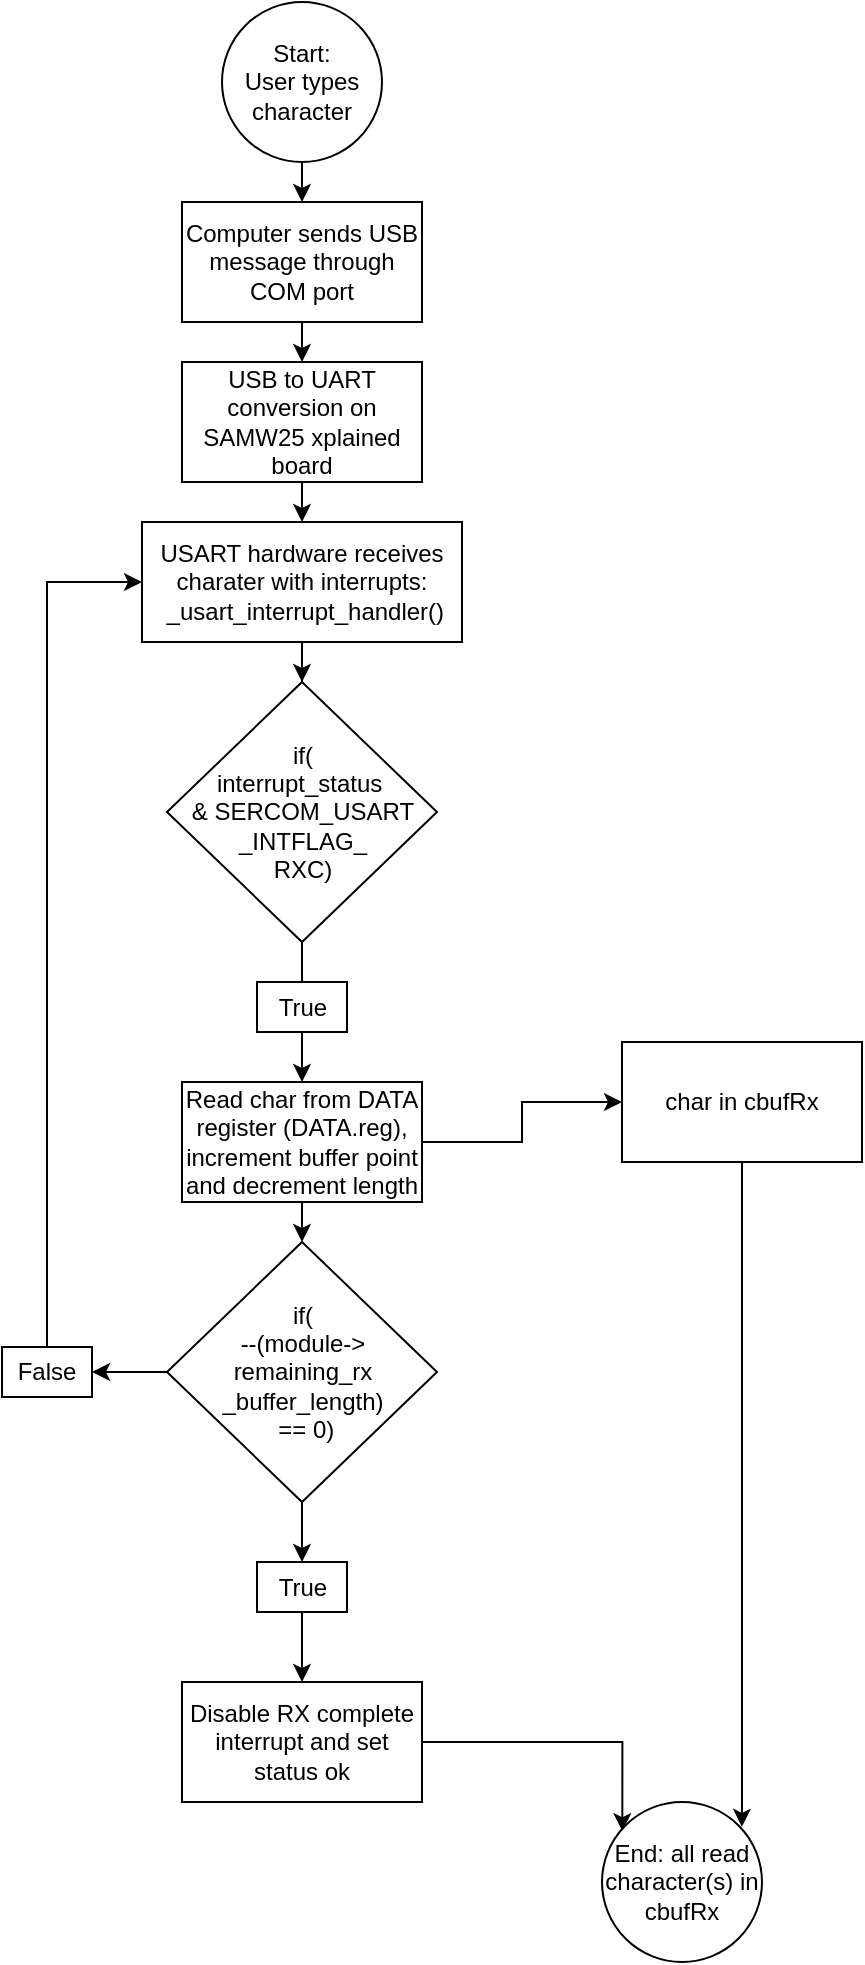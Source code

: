 <mxfile version="26.1.1" pages="2">
  <diagram name="q7" id="eg5gaslN9lL7q7ROdbx1">
    <mxGraphModel dx="1193" dy="765" grid="1" gridSize="10" guides="1" tooltips="1" connect="1" arrows="1" fold="1" page="1" pageScale="1" pageWidth="850" pageHeight="1100" math="0" shadow="0">
      <root>
        <mxCell id="0" />
        <mxCell id="1" parent="0" />
        <mxCell id="-8dmAbrjDuGhnUXd0PtP-9" style="edgeStyle=orthogonalEdgeStyle;rounded=0;orthogonalLoop=1;jettySize=auto;html=1;exitX=0.5;exitY=1;exitDx=0;exitDy=0;entryX=0.5;entryY=0;entryDx=0;entryDy=0;" edge="1" parent="1" source="aGqtukjn_gnAfFxh0ijq-12" target="nLC49wgBUl2hEHt7FJgS-4">
          <mxGeometry relative="1" as="geometry">
            <mxPoint x="300" y="140" as="sourcePoint" />
          </mxGeometry>
        </mxCell>
        <mxCell id="-8dmAbrjDuGhnUXd0PtP-10" style="edgeStyle=orthogonalEdgeStyle;rounded=0;orthogonalLoop=1;jettySize=auto;html=1;exitX=0.5;exitY=1;exitDx=0;exitDy=0;entryX=0.5;entryY=0;entryDx=0;entryDy=0;" edge="1" parent="1" source="nLC49wgBUl2hEHt7FJgS-4" target="-8dmAbrjDuGhnUXd0PtP-1">
          <mxGeometry relative="1" as="geometry" />
        </mxCell>
        <mxCell id="nLC49wgBUl2hEHt7FJgS-4" value="Computer sends USB message through COM port" style="rounded=0;whiteSpace=wrap;html=1;" vertex="1" parent="1">
          <mxGeometry x="240" y="160" width="120" height="60" as="geometry" />
        </mxCell>
        <mxCell id="aGqtukjn_gnAfFxh0ijq-15" style="edgeStyle=orthogonalEdgeStyle;rounded=0;orthogonalLoop=1;jettySize=auto;html=1;exitX=0.5;exitY=1;exitDx=0;exitDy=0;entryX=0.874;entryY=0.155;entryDx=0;entryDy=0;entryPerimeter=0;" edge="1" parent="1" target="aGqtukjn_gnAfFxh0ijq-13">
          <mxGeometry relative="1" as="geometry">
            <mxPoint x="520" y="628.28" as="sourcePoint" />
            <mxPoint x="540" y="960" as="targetPoint" />
            <Array as="points">
              <mxPoint x="520" y="960" />
            </Array>
          </mxGeometry>
        </mxCell>
        <mxCell id="nLC49wgBUl2hEHt7FJgS-5" value="char in cbufRx" style="rounded=0;whiteSpace=wrap;html=1;" vertex="1" parent="1">
          <mxGeometry x="460" y="580" width="120" height="60" as="geometry" />
        </mxCell>
        <mxCell id="-8dmAbrjDuGhnUXd0PtP-11" style="edgeStyle=orthogonalEdgeStyle;rounded=0;orthogonalLoop=1;jettySize=auto;html=1;exitX=0.5;exitY=1;exitDx=0;exitDy=0;entryX=0.5;entryY=0;entryDx=0;entryDy=0;" edge="1" parent="1" source="-8dmAbrjDuGhnUXd0PtP-1" target="-8dmAbrjDuGhnUXd0PtP-3">
          <mxGeometry relative="1" as="geometry" />
        </mxCell>
        <mxCell id="-8dmAbrjDuGhnUXd0PtP-1" value="USB to UART conversion on SAMW25 xplained board" style="rounded=0;whiteSpace=wrap;html=1;" vertex="1" parent="1">
          <mxGeometry x="240" y="240" width="120" height="60" as="geometry" />
        </mxCell>
        <mxCell id="l1ItgO9_gBFaCCd49erD-1" value="" style="edgeStyle=orthogonalEdgeStyle;rounded=0;orthogonalLoop=1;jettySize=auto;html=1;entryX=0.5;entryY=0;entryDx=0;entryDy=0;" edge="1" parent="1" source="-8dmAbrjDuGhnUXd0PtP-3" target="yw05eQ6JJowAHqy6eG_X-1">
          <mxGeometry relative="1" as="geometry">
            <mxPoint x="300.032" y="400" as="targetPoint" />
          </mxGeometry>
        </mxCell>
        <mxCell id="-8dmAbrjDuGhnUXd0PtP-3" value="USART hardware receives charater with interrupts:&lt;div&gt;&lt;font style=&quot;color: light-dark(rgb(0, 0, 0), rgb(255, 255, 255));&quot;&gt;&amp;nbsp;&lt;font style=&quot;&quot;&gt;&lt;span&gt;_usart_interrupt_handler()&lt;/span&gt;&lt;/font&gt;&lt;/font&gt;&lt;/div&gt;" style="rounded=0;whiteSpace=wrap;html=1;" vertex="1" parent="1">
          <mxGeometry x="220" y="320" width="160" height="60" as="geometry" />
        </mxCell>
        <mxCell id="HS72GDFDSicFMrEdzHlI-2" style="edgeStyle=orthogonalEdgeStyle;rounded=0;orthogonalLoop=1;jettySize=auto;html=1;exitX=0.5;exitY=1;exitDx=0;exitDy=0;entryX=0.5;entryY=0;entryDx=0;entryDy=0;endArrow=none;startFill=0;" edge="1" parent="1" source="yw05eQ6JJowAHqy6eG_X-1" target="HS72GDFDSicFMrEdzHlI-1">
          <mxGeometry relative="1" as="geometry" />
        </mxCell>
        <mxCell id="yw05eQ6JJowAHqy6eG_X-1" value="if(&lt;div&gt;interrupt_status&amp;nbsp;&lt;/div&gt;&lt;div&gt;&amp;amp; SERCOM_&lt;span style=&quot;background-color: transparent; color: light-dark(rgb(0, 0, 0), rgb(255, 255, 255));&quot;&gt;USART&lt;/span&gt;&lt;/div&gt;&lt;div&gt;&lt;span style=&quot;background-color: transparent; color: light-dark(rgb(0, 0, 0), rgb(255, 255, 255));&quot;&gt;_INTFLAG_&lt;/span&gt;&lt;/div&gt;&lt;div&gt;&lt;span style=&quot;background-color: transparent; color: light-dark(rgb(0, 0, 0), rgb(255, 255, 255));&quot;&gt;RXC)&lt;/span&gt;&lt;/div&gt;" style="rhombus;whiteSpace=wrap;html=1;" vertex="1" parent="1">
          <mxGeometry x="232.5" y="400" width="135" height="130" as="geometry" />
        </mxCell>
        <mxCell id="HS72GDFDSicFMrEdzHlI-5" style="edgeStyle=orthogonalEdgeStyle;rounded=0;orthogonalLoop=1;jettySize=auto;html=1;exitX=0.5;exitY=1;exitDx=0;exitDy=0;entryX=0.5;entryY=0;entryDx=0;entryDy=0;" edge="1" parent="1" source="HS72GDFDSicFMrEdzHlI-1" target="HS72GDFDSicFMrEdzHlI-4">
          <mxGeometry relative="1" as="geometry" />
        </mxCell>
        <mxCell id="HS72GDFDSicFMrEdzHlI-1" value="True" style="rounded=0;whiteSpace=wrap;html=1;" vertex="1" parent="1">
          <mxGeometry x="277.5" y="550" width="45" height="25" as="geometry" />
        </mxCell>
        <mxCell id="aGqtukjn_gnAfFxh0ijq-4" style="edgeStyle=orthogonalEdgeStyle;rounded=0;orthogonalLoop=1;jettySize=auto;html=1;exitX=0.5;exitY=1;exitDx=0;exitDy=0;entryX=0.5;entryY=0;entryDx=0;entryDy=0;" edge="1" parent="1" source="HS72GDFDSicFMrEdzHlI-4" target="HS72GDFDSicFMrEdzHlI-6">
          <mxGeometry relative="1" as="geometry" />
        </mxCell>
        <mxCell id="aGqtukjn_gnAfFxh0ijq-10" style="edgeStyle=orthogonalEdgeStyle;rounded=0;orthogonalLoop=1;jettySize=auto;html=1;exitX=1;exitY=0.5;exitDx=0;exitDy=0;entryX=0;entryY=0.5;entryDx=0;entryDy=0;" edge="1" parent="1" source="HS72GDFDSicFMrEdzHlI-4" target="nLC49wgBUl2hEHt7FJgS-5">
          <mxGeometry relative="1" as="geometry" />
        </mxCell>
        <mxCell id="HS72GDFDSicFMrEdzHlI-4" value="Read char from DATA register (DATA.reg), increment buffer point and decrement length" style="rounded=0;whiteSpace=wrap;html=1;" vertex="1" parent="1">
          <mxGeometry x="240" y="600" width="120" height="60" as="geometry" />
        </mxCell>
        <mxCell id="aGqtukjn_gnAfFxh0ijq-5" style="edgeStyle=orthogonalEdgeStyle;rounded=0;orthogonalLoop=1;jettySize=auto;html=1;exitX=0;exitY=0.5;exitDx=0;exitDy=0;entryX=1;entryY=0.5;entryDx=0;entryDy=0;" edge="1" parent="1" source="HS72GDFDSicFMrEdzHlI-6" target="aGqtukjn_gnAfFxh0ijq-1">
          <mxGeometry relative="1" as="geometry" />
        </mxCell>
        <mxCell id="aGqtukjn_gnAfFxh0ijq-8" style="edgeStyle=orthogonalEdgeStyle;rounded=0;orthogonalLoop=1;jettySize=auto;html=1;exitX=0.5;exitY=1;exitDx=0;exitDy=0;entryX=0.5;entryY=0;entryDx=0;entryDy=0;" edge="1" parent="1" source="HS72GDFDSicFMrEdzHlI-6" target="HS72GDFDSicFMrEdzHlI-7">
          <mxGeometry relative="1" as="geometry" />
        </mxCell>
        <mxCell id="HS72GDFDSicFMrEdzHlI-6" value="if(&lt;div&gt;&lt;span style=&quot;background-color: transparent; color: light-dark(rgb(0, 0, 0), rgb(255, 255, 255));&quot;&gt;--(module-&amp;gt; remaining_rx _buffer_length)&lt;/span&gt;&lt;/div&gt;&lt;div&gt;&lt;span style=&quot;background-color: transparent; color: light-dark(rgb(0, 0, 0), rgb(255, 255, 255));&quot;&gt;&amp;nbsp;== 0)&lt;/span&gt;&lt;/div&gt;" style="rhombus;whiteSpace=wrap;html=1;" vertex="1" parent="1">
          <mxGeometry x="232.5" y="680" width="135" height="130" as="geometry" />
        </mxCell>
        <mxCell id="aGqtukjn_gnAfFxh0ijq-11" style="edgeStyle=orthogonalEdgeStyle;rounded=0;orthogonalLoop=1;jettySize=auto;html=1;exitX=0.5;exitY=1;exitDx=0;exitDy=0;" edge="1" parent="1" source="HS72GDFDSicFMrEdzHlI-7" target="aGqtukjn_gnAfFxh0ijq-9">
          <mxGeometry relative="1" as="geometry" />
        </mxCell>
        <mxCell id="HS72GDFDSicFMrEdzHlI-7" value="True" style="rounded=0;whiteSpace=wrap;html=1;" vertex="1" parent="1">
          <mxGeometry x="277.5" y="840" width="45" height="25" as="geometry" />
        </mxCell>
        <mxCell id="aGqtukjn_gnAfFxh0ijq-6" style="edgeStyle=orthogonalEdgeStyle;rounded=0;orthogonalLoop=1;jettySize=auto;html=1;exitX=0.5;exitY=0;exitDx=0;exitDy=0;entryX=0;entryY=0.5;entryDx=0;entryDy=0;" edge="1" parent="1" source="aGqtukjn_gnAfFxh0ijq-1" target="-8dmAbrjDuGhnUXd0PtP-3">
          <mxGeometry relative="1" as="geometry">
            <mxPoint x="172.778" y="590" as="targetPoint" />
          </mxGeometry>
        </mxCell>
        <mxCell id="aGqtukjn_gnAfFxh0ijq-1" value="False" style="rounded=0;whiteSpace=wrap;html=1;" vertex="1" parent="1">
          <mxGeometry x="150" y="732.5" width="45" height="25" as="geometry" />
        </mxCell>
        <mxCell id="aGqtukjn_gnAfFxh0ijq-14" style="edgeStyle=orthogonalEdgeStyle;rounded=0;orthogonalLoop=1;jettySize=auto;html=1;exitX=1;exitY=0.5;exitDx=0;exitDy=0;entryX=0.127;entryY=0.182;entryDx=0;entryDy=0;entryPerimeter=0;" edge="1" parent="1" source="aGqtukjn_gnAfFxh0ijq-9" target="aGqtukjn_gnAfFxh0ijq-13">
          <mxGeometry relative="1" as="geometry">
            <mxPoint x="360" y="918.28" as="sourcePoint" />
            <mxPoint x="461.716" y="959.996" as="targetPoint" />
            <Array as="points">
              <mxPoint x="460" y="930" />
            </Array>
          </mxGeometry>
        </mxCell>
        <mxCell id="aGqtukjn_gnAfFxh0ijq-9" value="Disable RX complete interrupt and set status ok" style="rounded=0;whiteSpace=wrap;html=1;" vertex="1" parent="1">
          <mxGeometry x="240" y="900" width="120" height="60" as="geometry" />
        </mxCell>
        <mxCell id="aGqtukjn_gnAfFxh0ijq-12" value="Start:&lt;div&gt;User types character&lt;/div&gt;" style="ellipse;whiteSpace=wrap;html=1;aspect=fixed;" vertex="1" parent="1">
          <mxGeometry x="260" y="60" width="80" height="80" as="geometry" />
        </mxCell>
        <mxCell id="aGqtukjn_gnAfFxh0ijq-13" value="End: all read character(s) in cbufRx" style="ellipse;whiteSpace=wrap;html=1;aspect=fixed;" vertex="1" parent="1">
          <mxGeometry x="450" y="960" width="80" height="80" as="geometry" />
        </mxCell>
      </root>
    </mxGraphModel>
  </diagram>
  <diagram id="69AIFionqCU4KmpSsLqw" name="q8">
    <mxGraphModel dx="1613" dy="490" grid="1" gridSize="10" guides="1" tooltips="1" connect="1" arrows="1" fold="1" page="1" pageScale="1" pageWidth="850" pageHeight="1100" math="0" shadow="0">
      <root>
        <mxCell id="0" />
        <mxCell id="1" parent="0" />
        <mxCell id="6H_D1MLYfpjaKFubHR4l-17" style="edgeStyle=orthogonalEdgeStyle;rounded=0;orthogonalLoop=1;jettySize=auto;html=1;exitX=1;exitY=0.5;exitDx=0;exitDy=0;entryX=0;entryY=0.5;entryDx=0;entryDy=0;" edge="1" parent="1" source="Xbnj1MWFN5TdDOYCEd9Z-3" target="6H_D1MLYfpjaKFubHR4l-16">
          <mxGeometry relative="1" as="geometry" />
        </mxCell>
        <mxCell id="Xbnj1MWFN5TdDOYCEd9Z-3" value="busy" style="rounded=0;whiteSpace=wrap;html=1;" vertex="1" parent="1">
          <mxGeometry x="380" y="245" width="60" height="30" as="geometry" />
        </mxCell>
        <mxCell id="Xbnj1MWFN5TdDOYCEd9Z-6" value="_usart_write_buffer&lt;div&gt;(module, tx_data, length)&lt;/div&gt;" style="rounded=0;whiteSpace=wrap;html=1;" vertex="1" parent="1">
          <mxGeometry x="245" y="790" width="120" height="60" as="geometry" />
        </mxCell>
        <mxCell id="6H_D1MLYfpjaKFubHR4l-48" style="edgeStyle=orthogonalEdgeStyle;rounded=0;orthogonalLoop=1;jettySize=auto;html=1;exitX=0.5;exitY=1;exitDx=0;exitDy=0;" edge="1" parent="1" source="Xbnj1MWFN5TdDOYCEd9Z-8" target="Xbnj1MWFN5TdDOYCEd9Z-9">
          <mxGeometry relative="1" as="geometry" />
        </mxCell>
        <mxCell id="Xbnj1MWFN5TdDOYCEd9Z-8" value="Write values to USART hardware and enable data register empty interrupt" style="rounded=0;whiteSpace=wrap;html=1;" vertex="1" parent="1">
          <mxGeometry x="245" y="1020" width="120" height="60" as="geometry" />
        </mxCell>
        <mxCell id="6H_D1MLYfpjaKFubHR4l-44" style="edgeStyle=orthogonalEdgeStyle;rounded=0;orthogonalLoop=1;jettySize=auto;html=1;exitX=1;exitY=0.5;exitDx=0;exitDy=0;entryX=0.5;entryY=0;entryDx=0;entryDy=0;" edge="1" parent="1" source="Xbnj1MWFN5TdDOYCEd9Z-9" target="LdzH9NjF2yEKKVFPIRz5-3">
          <mxGeometry relative="1" as="geometry" />
        </mxCell>
        <mxCell id="6H_D1MLYfpjaKFubHR4l-49" value="empty or complete" style="edgeStyle=orthogonalEdgeStyle;rounded=0;orthogonalLoop=1;jettySize=auto;html=1;exitX=0;exitY=0.5;exitDx=0;exitDy=0;entryX=0.5;entryY=0;entryDx=0;entryDy=0;" edge="1" parent="1" source="Xbnj1MWFN5TdDOYCEd9Z-9" target="Xbnj1MWFN5TdDOYCEd9Z-10">
          <mxGeometry x="-0.148" relative="1" as="geometry">
            <mxPoint as="offset" />
          </mxGeometry>
        </mxCell>
        <mxCell id="Xbnj1MWFN5TdDOYCEd9Z-9" value="Data transmitted over tx until register empty" style="rounded=0;whiteSpace=wrap;html=1;" vertex="1" parent="1">
          <mxGeometry x="245" y="1119.95" width="120" height="60" as="geometry" />
        </mxCell>
        <mxCell id="6H_D1MLYfpjaKFubHR4l-43" style="edgeStyle=orthogonalEdgeStyle;rounded=0;orthogonalLoop=1;jettySize=auto;html=1;exitX=0.5;exitY=1;exitDx=0;exitDy=0;entryX=0.5;entryY=0;entryDx=0;entryDy=0;" edge="1" parent="1" source="Xbnj1MWFN5TdDOYCEd9Z-10" target="6H_D1MLYfpjaKFubHR4l-40">
          <mxGeometry relative="1" as="geometry">
            <mxPoint x="135" y="1190" as="targetPoint" />
          </mxGeometry>
        </mxCell>
        <mxCell id="Xbnj1MWFN5TdDOYCEd9Z-10" value="_usart_interrupt&lt;div&gt;_handler()&lt;/div&gt;" style="rounded=0;whiteSpace=wrap;html=1;" vertex="1" parent="1">
          <mxGeometry x="87.5" y="1170" width="95" height="40.05" as="geometry" />
        </mxCell>
        <mxCell id="6H_D1MLYfpjaKFubHR4l-4" style="edgeStyle=orthogonalEdgeStyle;rounded=0;orthogonalLoop=1;jettySize=auto;html=1;exitX=0.5;exitY=1;exitDx=0;exitDy=0;entryX=0.505;entryY=0.02;entryDx=0;entryDy=0;entryPerimeter=0;" edge="1" parent="1" source="Xbnj1MWFN5TdDOYCEd9Z-16" target="6H_D1MLYfpjaKFubHR4l-5">
          <mxGeometry relative="1" as="geometry">
            <mxPoint x="300" y="200" as="targetPoint" />
          </mxGeometry>
        </mxCell>
        <mxCell id="Xbnj1MWFN5TdDOYCEd9Z-16" value="Start:&lt;div&gt;String added to cbufTx:&amp;nbsp;&lt;br&gt;&lt;span style=&quot;text-align: left;&quot;&gt;circular_buffer_put&lt;/span&gt;&lt;/div&gt;&lt;div&gt;&lt;span style=&quot;text-align: left;&quot;&gt;(&amp;amp;cbufTx, data)&lt;/span&gt;&lt;/div&gt;" style="ellipse;whiteSpace=wrap;html=1;aspect=fixed;" vertex="1" parent="1">
          <mxGeometry x="240" y="40" width="120" height="120" as="geometry" />
        </mxCell>
        <mxCell id="Xbnj1MWFN5TdDOYCEd9Z-17" value="End:&lt;div&gt;Whole message shown on PC&lt;/div&gt;" style="ellipse;whiteSpace=wrap;html=1;aspect=fixed;" vertex="1" parent="1">
          <mxGeometry x="240" y="1590" width="100" height="100" as="geometry" />
        </mxCell>
        <mxCell id="6H_D1MLYfpjaKFubHR4l-45" style="edgeStyle=orthogonalEdgeStyle;rounded=0;orthogonalLoop=1;jettySize=auto;html=1;exitX=0.5;exitY=1;exitDx=0;exitDy=0;entryX=0.5;entryY=0;entryDx=0;entryDy=0;" edge="1" parent="1" source="LdzH9NjF2yEKKVFPIRz5-3" target="Uvlkl3ubx4em00gA9COW-1">
          <mxGeometry relative="1" as="geometry" />
        </mxCell>
        <mxCell id="LdzH9NjF2yEKKVFPIRz5-3" value="Hardware UART conversion to USB on SAMW25 xplained board" style="rounded=0;whiteSpace=wrap;html=1;" vertex="1" parent="1">
          <mxGeometry x="579.38" y="1220" width="120" height="60" as="geometry" />
        </mxCell>
        <mxCell id="6H_D1MLYfpjaKFubHR4l-46" style="edgeStyle=orthogonalEdgeStyle;rounded=0;orthogonalLoop=1;jettySize=auto;html=1;exitX=0.5;exitY=1;exitDx=0;exitDy=0;entryX=0.5;entryY=0;entryDx=0;entryDy=0;" edge="1" parent="1" source="Uvlkl3ubx4em00gA9COW-1" target="JG7suds1NpdHCkEHtWQR-1">
          <mxGeometry relative="1" as="geometry" />
        </mxCell>
        <mxCell id="Uvlkl3ubx4em00gA9COW-1" value="USB message to computer COM" style="rounded=0;whiteSpace=wrap;html=1;" vertex="1" parent="1">
          <mxGeometry x="580" y="1320" width="120" height="60" as="geometry" />
        </mxCell>
        <mxCell id="6H_D1MLYfpjaKFubHR4l-87" style="edgeStyle=orthogonalEdgeStyle;rounded=0;orthogonalLoop=1;jettySize=auto;html=1;exitX=0.5;exitY=1;exitDx=0;exitDy=0;entryX=1;entryY=0;entryDx=0;entryDy=0;" edge="1" parent="1" source="JG7suds1NpdHCkEHtWQR-1" target="Xbnj1MWFN5TdDOYCEd9Z-17">
          <mxGeometry relative="1" as="geometry">
            <Array as="points">
              <mxPoint x="640" y="1560" />
              <mxPoint x="325" y="1560" />
              <mxPoint x="325" y="1605" />
            </Array>
          </mxGeometry>
        </mxCell>
        <mxCell id="JG7suds1NpdHCkEHtWQR-1" value="COM / terminal interpret USB inputs&lt;div&gt;(maybe prints single char)&lt;/div&gt;" style="rounded=0;whiteSpace=wrap;html=1;" vertex="1" parent="1">
          <mxGeometry x="579.38" y="1420" width="120" height="60" as="geometry" />
        </mxCell>
        <mxCell id="6H_D1MLYfpjaKFubHR4l-19" style="edgeStyle=orthogonalEdgeStyle;rounded=0;orthogonalLoop=1;jettySize=auto;html=1;exitX=1;exitY=0.5;exitDx=0;exitDy=0;entryX=0;entryY=0.5;entryDx=0;entryDy=0;endArrow=none;startFill=0;" edge="1" parent="1" source="JG7suds1NpdHCkEHtWQR-2" target="6H_D1MLYfpjaKFubHR4l-15">
          <mxGeometry relative="1" as="geometry" />
        </mxCell>
        <mxCell id="6H_D1MLYfpjaKFubHR4l-22" style="edgeStyle=orthogonalEdgeStyle;rounded=0;orthogonalLoop=1;jettySize=auto;html=1;exitX=0.5;exitY=1;exitDx=0;exitDy=0;entryX=0.5;entryY=0;entryDx=0;entryDy=0;" edge="1" parent="1" source="JG7suds1NpdHCkEHtWQR-2" target="6H_D1MLYfpjaKFubHR4l-23">
          <mxGeometry relative="1" as="geometry">
            <mxPoint x="305.222" y="730" as="targetPoint" />
          </mxGeometry>
        </mxCell>
        <mxCell id="6H_D1MLYfpjaKFubHR4l-27" style="edgeStyle=orthogonalEdgeStyle;rounded=0;orthogonalLoop=1;jettySize=auto;html=1;exitX=1;exitY=0.5;exitDx=0;exitDy=0;entryX=0;entryY=0.5;entryDx=0;entryDy=0;endArrow=none;startFill=0;" edge="1" parent="1" source="JG7suds1NpdHCkEHtWQR-2" target="6H_D1MLYfpjaKFubHR4l-26">
          <mxGeometry relative="1" as="geometry" />
        </mxCell>
        <mxCell id="JG7suds1NpdHCkEHtWQR-2" value="Sanity&amp;nbsp;&lt;div&gt;checks,&lt;div&gt;&amp;nbsp;Length not 0, transmitter&amp;nbsp;&lt;/div&gt;&lt;div&gt;enabled&lt;/div&gt;&lt;/div&gt;" style="rhombus;whiteSpace=wrap;html=1;" vertex="1" parent="1">
          <mxGeometry x="245" y="580" width="120" height="120" as="geometry" />
        </mxCell>
        <mxCell id="6H_D1MLYfpjaKFubHR4l-38" style="edgeStyle=orthogonalEdgeStyle;rounded=0;orthogonalLoop=1;jettySize=auto;html=1;exitX=0.5;exitY=1;exitDx=0;exitDy=0;entryX=0.5;entryY=0;entryDx=0;entryDy=0;" edge="1" parent="1" source="JG7suds1NpdHCkEHtWQR-3" target="Xbnj1MWFN5TdDOYCEd9Z-8">
          <mxGeometry relative="1" as="geometry" />
        </mxCell>
        <mxCell id="JG7suds1NpdHCkEHtWQR-3" value="Sanity&amp;nbsp;&lt;div&gt;checks and not&amp;nbsp;&lt;/div&gt;&lt;div&gt;busy (remaining buffer len&lt;/div&gt;&lt;div&gt;&amp;nbsp;&amp;gt; 0).&lt;/div&gt;" style="rhombus;whiteSpace=wrap;html=1;" vertex="1" parent="1">
          <mxGeometry x="245" y="870" width="118.75" height="120" as="geometry" />
        </mxCell>
        <mxCell id="6H_D1MLYfpjaKFubHR4l-6" style="edgeStyle=orthogonalEdgeStyle;rounded=0;orthogonalLoop=1;jettySize=auto;html=1;exitX=1;exitY=0.5;exitDx=0;exitDy=0;entryX=0;entryY=0.5;entryDx=0;entryDy=0;" edge="1" parent="1" source="6H_D1MLYfpjaKFubHR4l-5" target="Xbnj1MWFN5TdDOYCEd9Z-3">
          <mxGeometry relative="1" as="geometry" />
        </mxCell>
        <mxCell id="6H_D1MLYfpjaKFubHR4l-9" style="edgeStyle=orthogonalEdgeStyle;rounded=0;orthogonalLoop=1;jettySize=auto;html=1;exitX=0.5;exitY=1;exitDx=0;exitDy=0;entryX=0.5;entryY=0;entryDx=0;entryDy=0;endArrow=none;startFill=0;" edge="1" parent="1" source="6H_D1MLYfpjaKFubHR4l-5" target="6H_D1MLYfpjaKFubHR4l-7">
          <mxGeometry relative="1" as="geometry" />
        </mxCell>
        <mxCell id="6H_D1MLYfpjaKFubHR4l-5" value="Check&lt;span style=&quot;background-color: transparent; color: light-dark(rgb(0, 0, 0), rgb(255, 255, 255));&quot;&gt;&amp;nbsp;&lt;/span&gt;&lt;div&gt;&lt;span style=&quot;background-color: transparent; color: light-dark(rgb(0, 0, 0), rgb(255, 255, 255));&quot;&gt;job&amp;nbsp;&lt;/span&gt;&lt;span style=&quot;background-color: transparent; color: light-dark(rgb(0, 0, 0), rgb(255, 255, 255));&quot;&gt;status:&lt;/span&gt;&lt;div&gt;&lt;div&gt;&lt;div&gt;&lt;span style=&quot;background-color: transparent; color: light-dark(rgb(0, 0, 0), rgb(255, 255, 255));&quot;&gt;usart_get_job&lt;/span&gt;&lt;/div&gt;&lt;div&gt;&lt;div&gt;_status()&lt;/div&gt;&lt;/div&gt;&lt;/div&gt;&lt;/div&gt;&lt;/div&gt;" style="rhombus;whiteSpace=wrap;html=1;" vertex="1" parent="1">
          <mxGeometry x="240" y="200" width="120" height="120" as="geometry" />
        </mxCell>
        <mxCell id="6H_D1MLYfpjaKFubHR4l-10" style="edgeStyle=orthogonalEdgeStyle;rounded=0;orthogonalLoop=1;jettySize=auto;html=1;exitX=0.5;exitY=1;exitDx=0;exitDy=0;entryX=0.5;entryY=0;entryDx=0;entryDy=0;" edge="1" parent="1" source="6H_D1MLYfpjaKFubHR4l-7" target="6H_D1MLYfpjaKFubHR4l-12">
          <mxGeometry relative="1" as="geometry">
            <mxPoint x="300" y="390" as="targetPoint" />
          </mxGeometry>
        </mxCell>
        <mxCell id="6H_D1MLYfpjaKFubHR4l-7" value="not busy" style="rounded=0;whiteSpace=wrap;html=1;" vertex="1" parent="1">
          <mxGeometry x="270" y="340" width="60" height="30" as="geometry" />
        </mxCell>
        <mxCell id="6H_D1MLYfpjaKFubHR4l-21" style="edgeStyle=orthogonalEdgeStyle;rounded=0;orthogonalLoop=1;jettySize=auto;html=1;exitX=0.5;exitY=1;exitDx=0;exitDy=0;entryX=0.5;entryY=0;entryDx=0;entryDy=0;" edge="1" parent="1" source="6H_D1MLYfpjaKFubHR4l-11" target="JG7suds1NpdHCkEHtWQR-2">
          <mxGeometry relative="1" as="geometry" />
        </mxCell>
        <mxCell id="6H_D1MLYfpjaKFubHR4l-11" value="write: usart_write_buffer_job (&amp;amp;usart_instance, (uin8_t *)&amp;amp;latestTx, 1)" style="rounded=0;whiteSpace=wrap;html=1;" vertex="1" parent="1">
          <mxGeometry x="240" y="480" width="130" height="70" as="geometry" />
        </mxCell>
        <mxCell id="6H_D1MLYfpjaKFubHR4l-12" value="&lt;span style=&quot;text-align: left;&quot;&gt;Load latestTx: circular_buffer_get (&amp;amp;cbufTx, *(uint8_t*)&amp;amp;latestTx)`&lt;/span&gt;" style="rounded=0;whiteSpace=wrap;html=1;" vertex="1" parent="1">
          <mxGeometry x="240" y="390" width="120" height="70" as="geometry" />
        </mxCell>
        <mxCell id="6H_D1MLYfpjaKFubHR4l-14" style="edgeStyle=orthogonalEdgeStyle;rounded=0;orthogonalLoop=1;jettySize=auto;html=1;exitX=0.5;exitY=1;exitDx=0;exitDy=0;entryX=0.461;entryY=0;entryDx=0;entryDy=0;entryPerimeter=0;" edge="1" parent="1" source="6H_D1MLYfpjaKFubHR4l-12" target="6H_D1MLYfpjaKFubHR4l-11">
          <mxGeometry relative="1" as="geometry" />
        </mxCell>
        <mxCell id="6H_D1MLYfpjaKFubHR4l-20" style="edgeStyle=orthogonalEdgeStyle;rounded=0;orthogonalLoop=1;jettySize=auto;html=1;exitX=1;exitY=0.5;exitDx=0;exitDy=0;entryX=0;entryY=0.5;entryDx=0;entryDy=0;" edge="1" parent="1" source="6H_D1MLYfpjaKFubHR4l-15" target="6H_D1MLYfpjaKFubHR4l-18">
          <mxGeometry relative="1" as="geometry" />
        </mxCell>
        <mxCell id="6H_D1MLYfpjaKFubHR4l-15" value="any false" style="rounded=0;whiteSpace=wrap;html=1;" vertex="1" parent="1">
          <mxGeometry x="400" y="650" width="60" height="30" as="geometry" />
        </mxCell>
        <mxCell id="6H_D1MLYfpjaKFubHR4l-16" value="&lt;div style=&quot;&quot;&gt;&lt;span style=&quot;background-color: transparent; color: light-dark(rgb(0, 0, 0), rgb(255, 255, 255));&quot;&gt;Do not attempt write&lt;/span&gt;&lt;/div&gt;" style="rounded=1;whiteSpace=wrap;html=1;align=center;" vertex="1" parent="1">
          <mxGeometry x="480" y="242.5" width="80" height="35" as="geometry" />
        </mxCell>
        <mxCell id="6H_D1MLYfpjaKFubHR4l-18" value="ERROR code returned" style="rounded=1;whiteSpace=wrap;html=1;" vertex="1" parent="1">
          <mxGeometry x="490" y="650" width="90" height="30" as="geometry" />
        </mxCell>
        <mxCell id="6H_D1MLYfpjaKFubHR4l-24" style="edgeStyle=orthogonalEdgeStyle;rounded=0;orthogonalLoop=1;jettySize=auto;html=1;exitX=0.5;exitY=1;exitDx=0;exitDy=0;entryX=0.5;entryY=0;entryDx=0;entryDy=0;" edge="1" parent="1" source="6H_D1MLYfpjaKFubHR4l-23" target="Xbnj1MWFN5TdDOYCEd9Z-6">
          <mxGeometry relative="1" as="geometry" />
        </mxCell>
        <mxCell id="6H_D1MLYfpjaKFubHR4l-23" value="All true" style="rounded=0;whiteSpace=wrap;html=1;" vertex="1" parent="1">
          <mxGeometry x="275" y="730" width="60" height="30" as="geometry" />
        </mxCell>
        <mxCell id="6H_D1MLYfpjaKFubHR4l-25" style="edgeStyle=orthogonalEdgeStyle;rounded=0;orthogonalLoop=1;jettySize=auto;html=1;exitX=0.5;exitY=1;exitDx=0;exitDy=0;entryX=0.5;entryY=0;entryDx=0;entryDy=0;" edge="1" parent="1" source="Xbnj1MWFN5TdDOYCEd9Z-6" target="JG7suds1NpdHCkEHtWQR-3">
          <mxGeometry relative="1" as="geometry" />
        </mxCell>
        <mxCell id="6H_D1MLYfpjaKFubHR4l-26" value="assert fail" style="rounded=0;whiteSpace=wrap;html=1;" vertex="1" parent="1">
          <mxGeometry x="400" y="600" width="60" height="30" as="geometry" />
        </mxCell>
        <mxCell id="6H_D1MLYfpjaKFubHR4l-28" style="edgeStyle=orthogonalEdgeStyle;rounded=0;orthogonalLoop=1;jettySize=auto;html=1;exitX=1;exitY=0.5;exitDx=0;exitDy=0;entryX=0;entryY=0.5;entryDx=0;entryDy=0;" edge="1" parent="1" target="6H_D1MLYfpjaKFubHR4l-29">
          <mxGeometry relative="1" as="geometry">
            <mxPoint x="460" y="615" as="sourcePoint" />
          </mxGeometry>
        </mxCell>
        <mxCell id="6H_D1MLYfpjaKFubHR4l-29" value="asm(&quot;BKPT #0)&lt;div&gt;Debugger breakpoint&lt;/div&gt;" style="rounded=1;whiteSpace=wrap;html=1;" vertex="1" parent="1">
          <mxGeometry x="490" y="590" width="90" height="50" as="geometry" />
        </mxCell>
        <mxCell id="6H_D1MLYfpjaKFubHR4l-30" style="edgeStyle=orthogonalEdgeStyle;rounded=0;orthogonalLoop=1;jettySize=auto;html=1;exitX=1;exitY=0.5;exitDx=0;exitDy=0;entryX=0;entryY=0.5;entryDx=0;entryDy=0;" edge="1" parent="1" target="6H_D1MLYfpjaKFubHR4l-33">
          <mxGeometry relative="1" as="geometry">
            <mxPoint x="364.38" y="930" as="sourcePoint" />
            <Array as="points">
              <mxPoint x="380" y="930" />
              <mxPoint x="380" y="955" />
            </Array>
          </mxGeometry>
        </mxCell>
        <mxCell id="6H_D1MLYfpjaKFubHR4l-31" style="edgeStyle=orthogonalEdgeStyle;rounded=0;orthogonalLoop=1;jettySize=auto;html=1;exitX=1;exitY=0.5;exitDx=0;exitDy=0;entryX=0;entryY=0.5;entryDx=0;entryDy=0;" edge="1" parent="1" target="6H_D1MLYfpjaKFubHR4l-35" source="JG7suds1NpdHCkEHtWQR-3">
          <mxGeometry relative="1" as="geometry">
            <mxPoint x="364.38" y="930" as="sourcePoint" />
            <Array as="points">
              <mxPoint x="380" y="930" />
              <mxPoint x="380" y="905" />
            </Array>
          </mxGeometry>
        </mxCell>
        <mxCell id="6H_D1MLYfpjaKFubHR4l-32" style="edgeStyle=orthogonalEdgeStyle;rounded=0;orthogonalLoop=1;jettySize=auto;html=1;exitX=1;exitY=0.5;exitDx=0;exitDy=0;entryX=0;entryY=0.5;entryDx=0;entryDy=0;" edge="1" parent="1" source="6H_D1MLYfpjaKFubHR4l-33" target="6H_D1MLYfpjaKFubHR4l-34">
          <mxGeometry relative="1" as="geometry" />
        </mxCell>
        <mxCell id="6H_D1MLYfpjaKFubHR4l-33" value="any false" style="rounded=0;whiteSpace=wrap;html=1;" vertex="1" parent="1">
          <mxGeometry x="399.38" y="940" width="60" height="30" as="geometry" />
        </mxCell>
        <mxCell id="6H_D1MLYfpjaKFubHR4l-34" value="ERROR code returned" style="rounded=1;whiteSpace=wrap;html=1;" vertex="1" parent="1">
          <mxGeometry x="489.38" y="940" width="90" height="30" as="geometry" />
        </mxCell>
        <mxCell id="6H_D1MLYfpjaKFubHR4l-35" value="assert fail" style="rounded=0;whiteSpace=wrap;html=1;" vertex="1" parent="1">
          <mxGeometry x="399.38" y="890" width="60" height="30" as="geometry" />
        </mxCell>
        <mxCell id="6H_D1MLYfpjaKFubHR4l-36" style="edgeStyle=orthogonalEdgeStyle;rounded=0;orthogonalLoop=1;jettySize=auto;html=1;exitX=1;exitY=0.5;exitDx=0;exitDy=0;entryX=0;entryY=0.5;entryDx=0;entryDy=0;" edge="1" parent="1" target="6H_D1MLYfpjaKFubHR4l-37">
          <mxGeometry relative="1" as="geometry">
            <mxPoint x="459.38" y="905" as="sourcePoint" />
          </mxGeometry>
        </mxCell>
        <mxCell id="6H_D1MLYfpjaKFubHR4l-37" value="asm(&quot;BKPT #0)&lt;div&gt;Debugger breakpoint&lt;/div&gt;" style="rounded=1;whiteSpace=wrap;html=1;" vertex="1" parent="1">
          <mxGeometry x="489.38" y="880" width="90" height="50" as="geometry" />
        </mxCell>
        <mxCell id="6H_D1MLYfpjaKFubHR4l-40" value="if(&lt;div&gt;interrupt_status&amp;nbsp;&lt;/div&gt;&lt;div&gt;&amp;amp; SERCOM_&lt;span style=&quot;background-color: transparent; color: light-dark(rgb(0, 0, 0), rgb(255, 255, 255));&quot;&gt;USART&lt;/span&gt;&lt;/div&gt;&lt;div&gt;&lt;span style=&quot;background-color: transparent; color: light-dark(rgb(0, 0, 0), rgb(255, 255, 255));&quot;&gt;_INTFLAG_&lt;/span&gt;&lt;/div&gt;&lt;div&gt;&lt;span style=&quot;background-color: transparent; color: light-dark(rgb(0, 0, 0), rgb(255, 255, 255));&quot;&gt;DRE)&lt;/span&gt;&lt;/div&gt;" style="rhombus;whiteSpace=wrap;html=1;" vertex="1" parent="1">
          <mxGeometry x="67.5" y="1230" width="135" height="130" as="geometry" />
        </mxCell>
        <mxCell id="6H_D1MLYfpjaKFubHR4l-42" style="edgeStyle=orthogonalEdgeStyle;rounded=0;orthogonalLoop=1;jettySize=auto;html=1;exitX=0.5;exitY=1;exitDx=0;exitDy=0;entryX=0.25;entryY=0;entryDx=0;entryDy=0;" edge="1" parent="1" source="6H_D1MLYfpjaKFubHR4l-41" target="Xbnj1MWFN5TdDOYCEd9Z-10">
          <mxGeometry relative="1" as="geometry">
            <Array as="points">
              <mxPoint x="111" y="1130" />
            </Array>
          </mxGeometry>
        </mxCell>
        <mxCell id="6H_D1MLYfpjaKFubHR4l-41" value="Other USART interrupt source" style="shape=hexagon;perimeter=hexagonPerimeter2;whiteSpace=wrap;html=1;fixedSize=1;" vertex="1" parent="1">
          <mxGeometry x="60" y="1090" width="110" height="40" as="geometry" />
        </mxCell>
        <mxCell id="6H_D1MLYfpjaKFubHR4l-52" style="edgeStyle=orthogonalEdgeStyle;rounded=0;orthogonalLoop=1;jettySize=auto;html=1;exitX=0;exitY=0.5;exitDx=0;exitDy=0;" edge="1" parent="1" target="6H_D1MLYfpjaKFubHR4l-75" source="6H_D1MLYfpjaKFubHR4l-54">
          <mxGeometry relative="1" as="geometry">
            <mxPoint x="-65" y="1295" as="targetPoint" />
            <mxPoint x="-10" y="1290" as="sourcePoint" />
          </mxGeometry>
        </mxCell>
        <mxCell id="6H_D1MLYfpjaKFubHR4l-54" value="False" style="rounded=0;whiteSpace=wrap;html=1;" vertex="1" parent="1">
          <mxGeometry y="1282.5" width="45" height="25" as="geometry" />
        </mxCell>
        <mxCell id="6H_D1MLYfpjaKFubHR4l-55" style="edgeStyle=orthogonalEdgeStyle;rounded=0;orthogonalLoop=1;jettySize=auto;html=1;entryX=0;entryY=0.5;entryDx=0;entryDy=0;endArrow=none;startFill=0;exitX=1;exitY=0.5;exitDx=0;exitDy=0;" edge="1" parent="1" source="6H_D1MLYfpjaKFubHR4l-54" target="6H_D1MLYfpjaKFubHR4l-40">
          <mxGeometry relative="1" as="geometry">
            <mxPoint x="30" y="1297.5" as="sourcePoint" />
            <mxPoint x="67.5" y="1297.5" as="targetPoint" />
            <Array as="points" />
          </mxGeometry>
        </mxCell>
        <mxCell id="6H_D1MLYfpjaKFubHR4l-57" value="True" style="rounded=0;whiteSpace=wrap;html=1;" vertex="1" parent="1">
          <mxGeometry x="112.5" y="1380" width="45" height="25" as="geometry" />
        </mxCell>
        <mxCell id="6H_D1MLYfpjaKFubHR4l-60" style="edgeStyle=orthogonalEdgeStyle;rounded=0;orthogonalLoop=1;jettySize=auto;html=1;entryX=0.5;entryY=0;entryDx=0;entryDy=0;endArrow=none;startFill=0;exitX=0.5;exitY=1;exitDx=0;exitDy=0;" edge="1" parent="1" source="6H_D1MLYfpjaKFubHR4l-40" target="6H_D1MLYfpjaKFubHR4l-57">
          <mxGeometry relative="1" as="geometry">
            <mxPoint x="55" y="1305" as="sourcePoint" />
            <mxPoint x="78" y="1305" as="targetPoint" />
            <Array as="points" />
          </mxGeometry>
        </mxCell>
        <mxCell id="6H_D1MLYfpjaKFubHR4l-62" value="" style="edgeStyle=orthogonalEdgeStyle;rounded=0;orthogonalLoop=1;jettySize=auto;html=1;exitX=1;exitY=0.5;exitDx=0;exitDy=0;entryX=0;entryY=0.5;entryDx=0;entryDy=0;" edge="1" parent="1" source="6H_D1MLYfpjaKFubHR4l-57" target="6H_D1MLYfpjaKFubHR4l-63">
          <mxGeometry relative="1" as="geometry">
            <mxPoint x="135.35" y="1405" as="sourcePoint" />
            <mxPoint x="250" y="1380" as="targetPoint" />
            <Array as="points">
              <mxPoint x="220" y="1393" />
              <mxPoint x="245" y="1393" />
            </Array>
          </mxGeometry>
        </mxCell>
        <mxCell id="6H_D1MLYfpjaKFubHR4l-63" value="Write values to USART hardware and enable data register empty interrupt" style="rounded=0;whiteSpace=wrap;html=1;" vertex="1" parent="1">
          <mxGeometry x="244.38" y="1362.5" width="120" height="60" as="geometry" />
        </mxCell>
        <mxCell id="6H_D1MLYfpjaKFubHR4l-68" style="edgeStyle=orthogonalEdgeStyle;rounded=0;orthogonalLoop=1;jettySize=auto;html=1;exitX=0;exitY=0.5;exitDx=0;exitDy=0;entryX=0.5;entryY=1;entryDx=0;entryDy=0;endArrow=none;startFill=0;" edge="1" parent="1" source="6H_D1MLYfpjaKFubHR4l-64" target="6H_D1MLYfpjaKFubHR4l-66">
          <mxGeometry relative="1" as="geometry">
            <Array as="points">
              <mxPoint x="240" y="1285" />
              <mxPoint x="240" y="1240" />
            </Array>
          </mxGeometry>
        </mxCell>
        <mxCell id="6H_D1MLYfpjaKFubHR4l-71" style="edgeStyle=orthogonalEdgeStyle;rounded=0;orthogonalLoop=1;jettySize=auto;html=1;exitX=1;exitY=0.5;exitDx=0;exitDy=0;entryX=0;entryY=0.5;entryDx=0;entryDy=0;endArrow=none;startFill=0;" edge="1" parent="1" source="6H_D1MLYfpjaKFubHR4l-64" target="6H_D1MLYfpjaKFubHR4l-72">
          <mxGeometry relative="1" as="geometry">
            <mxPoint x="410" y="1285" as="targetPoint" />
          </mxGeometry>
        </mxCell>
        <mxCell id="6H_D1MLYfpjaKFubHR4l-64" value="if(&lt;div&gt;&lt;span style=&quot;background-color: transparent; color: light-dark(rgb(0, 0, 0), rgb(255, 255, 255));&quot;&gt;--(module-&amp;gt; remaining_tx&amp;nbsp;&lt;/span&gt;&lt;/div&gt;&lt;div&gt;&lt;span style=&quot;background-color: transparent; color: light-dark(rgb(0, 0, 0), rgb(255, 255, 255));&quot;&gt;_buffer_&lt;/span&gt;&lt;/div&gt;&lt;div&gt;&lt;span style=&quot;background-color: transparent; color: light-dark(rgb(0, 0, 0), rgb(255, 255, 255));&quot;&gt;length) ==&amp;nbsp;&lt;/span&gt;&lt;/div&gt;&lt;div&gt;&lt;span style=&quot;background-color: transparent; color: light-dark(rgb(0, 0, 0), rgb(255, 255, 255));&quot;&gt;0)&lt;/span&gt;&lt;/div&gt;" style="rhombus;whiteSpace=wrap;html=1;" vertex="1" parent="1">
          <mxGeometry x="242.82" y="1230" width="123.12" height="110" as="geometry" />
        </mxCell>
        <mxCell id="6H_D1MLYfpjaKFubHR4l-65" style="edgeStyle=orthogonalEdgeStyle;rounded=0;orthogonalLoop=1;jettySize=auto;html=1;exitX=0.5;exitY=0;exitDx=0;exitDy=0;entryX=0.5;entryY=1;entryDx=0;entryDy=0;" edge="1" parent="1" source="6H_D1MLYfpjaKFubHR4l-63" target="6H_D1MLYfpjaKFubHR4l-64">
          <mxGeometry relative="1" as="geometry">
            <Array as="points">
              <mxPoint x="304" y="1363" />
            </Array>
          </mxGeometry>
        </mxCell>
        <mxCell id="6H_D1MLYfpjaKFubHR4l-69" style="edgeStyle=orthogonalEdgeStyle;rounded=0;orthogonalLoop=1;jettySize=auto;html=1;exitX=0.5;exitY=0;exitDx=0;exitDy=0;entryX=0.422;entryY=1.004;entryDx=0;entryDy=0;entryPerimeter=0;" edge="1" parent="1" source="6H_D1MLYfpjaKFubHR4l-66" target="Xbnj1MWFN5TdDOYCEd9Z-9">
          <mxGeometry relative="1" as="geometry">
            <mxPoint x="270" y="1180" as="targetPoint" />
            <Array as="points">
              <mxPoint x="243" y="1200" />
              <mxPoint x="296" y="1200" />
              <mxPoint x="296" y="1180" />
            </Array>
          </mxGeometry>
        </mxCell>
        <mxCell id="6H_D1MLYfpjaKFubHR4l-66" value="False" style="rounded=0;whiteSpace=wrap;html=1;" vertex="1" parent="1">
          <mxGeometry x="220" y="1220" width="45" height="20" as="geometry" />
        </mxCell>
        <mxCell id="6H_D1MLYfpjaKFubHR4l-72" value="True" style="rounded=0;whiteSpace=wrap;html=1;" vertex="1" parent="1">
          <mxGeometry x="395" y="1272.5" width="45" height="25" as="geometry" />
        </mxCell>
        <mxCell id="6H_D1MLYfpjaKFubHR4l-73" value="" style="edgeStyle=orthogonalEdgeStyle;rounded=0;orthogonalLoop=1;jettySize=auto;html=1;exitX=1;exitY=0.5;exitDx=0;exitDy=0;entryX=0.5;entryY=1;entryDx=0;entryDy=0;" edge="1" parent="1" source="6H_D1MLYfpjaKFubHR4l-72" target="6H_D1MLYfpjaKFubHR4l-74">
          <mxGeometry relative="1" as="geometry">
            <mxPoint x="440" y="1284.69" as="sourcePoint" />
            <mxPoint x="480" y="1320" as="targetPoint" />
            <Array as="points">
              <mxPoint x="470" y="1285" />
            </Array>
          </mxGeometry>
        </mxCell>
        <mxCell id="6H_D1MLYfpjaKFubHR4l-83" style="edgeStyle=orthogonalEdgeStyle;rounded=0;orthogonalLoop=1;jettySize=auto;html=1;exitX=0;exitY=0.5;exitDx=0;exitDy=0;entryX=0.571;entryY=1.004;entryDx=0;entryDy=0;entryPerimeter=0;" edge="1" parent="1" source="6H_D1MLYfpjaKFubHR4l-74" target="Xbnj1MWFN5TdDOYCEd9Z-9">
          <mxGeometry relative="1" as="geometry">
            <mxPoint x="340" y="1180" as="targetPoint" />
            <Array as="points">
              <mxPoint x="360" y="1225" />
              <mxPoint x="360" y="1200" />
              <mxPoint x="314" y="1200" />
            </Array>
          </mxGeometry>
        </mxCell>
        <mxCell id="6H_D1MLYfpjaKFubHR4l-74" value="disable data register empty interrupt&lt;div&gt;and enable transmission complete interrupt&lt;/div&gt;" style="rounded=0;whiteSpace=wrap;html=1;" vertex="1" parent="1">
          <mxGeometry x="400" y="1190" width="140" height="69.95" as="geometry" />
        </mxCell>
        <mxCell id="6H_D1MLYfpjaKFubHR4l-80" style="edgeStyle=orthogonalEdgeStyle;rounded=0;orthogonalLoop=1;jettySize=auto;html=1;exitX=0;exitY=0.5;exitDx=0;exitDy=0;entryX=1;entryY=0.5;entryDx=0;entryDy=0;endArrow=none;startFill=0;" edge="1" parent="1" source="6H_D1MLYfpjaKFubHR4l-75" target="6H_D1MLYfpjaKFubHR4l-79">
          <mxGeometry relative="1" as="geometry" />
        </mxCell>
        <mxCell id="6H_D1MLYfpjaKFubHR4l-84" style="edgeStyle=orthogonalEdgeStyle;rounded=0;orthogonalLoop=1;jettySize=auto;html=1;exitX=0.5;exitY=1;exitDx=0;exitDy=0;entryX=0.5;entryY=0;entryDx=0;entryDy=0;endArrow=none;startFill=0;" edge="1" parent="1" source="6H_D1MLYfpjaKFubHR4l-75" target="6H_D1MLYfpjaKFubHR4l-81">
          <mxGeometry relative="1" as="geometry" />
        </mxCell>
        <mxCell id="6H_D1MLYfpjaKFubHR4l-75" value="if(&lt;div&gt;interrupt_status&amp;nbsp;&lt;/div&gt;&lt;div&gt;&amp;amp; SERCOM_&lt;span style=&quot;background-color: transparent; color: light-dark(rgb(0, 0, 0), rgb(255, 255, 255));&quot;&gt;USART&lt;/span&gt;&lt;/div&gt;&lt;div&gt;&lt;span style=&quot;background-color: transparent; color: light-dark(rgb(0, 0, 0), rgb(255, 255, 255));&quot;&gt;_INTFLAG_&lt;/span&gt;&lt;/div&gt;&lt;div&gt;&lt;span style=&quot;background-color: transparent; color: light-dark(rgb(0, 0, 0), rgb(255, 255, 255));&quot;&gt;TXC)&lt;/span&gt;&lt;/div&gt;" style="rhombus;whiteSpace=wrap;html=1;" vertex="1" parent="1">
          <mxGeometry x="-170" y="1230" width="135" height="130" as="geometry" />
        </mxCell>
        <mxCell id="6H_D1MLYfpjaKFubHR4l-76" style="edgeStyle=orthogonalEdgeStyle;rounded=0;orthogonalLoop=1;jettySize=auto;html=1;entryX=1;entryY=0.5;entryDx=0;entryDy=0;exitX=0;exitY=0.5;exitDx=0;exitDy=0;" edge="1" parent="1" source="6H_D1MLYfpjaKFubHR4l-79" target="6H_D1MLYfpjaKFubHR4l-77">
          <mxGeometry relative="1" as="geometry">
            <mxPoint x="-230" y="1289.739" as="targetPoint" />
            <mxPoint x="-220" y="1290" as="sourcePoint" />
          </mxGeometry>
        </mxCell>
        <mxCell id="6H_D1MLYfpjaKFubHR4l-77" value="Handle other USART interrupts" style="rounded=1;whiteSpace=wrap;html=1;" vertex="1" parent="1">
          <mxGeometry x="-350" y="1270" width="85" height="50" as="geometry" />
        </mxCell>
        <mxCell id="6H_D1MLYfpjaKFubHR4l-78" value="" style="edgeStyle=orthogonalEdgeStyle;rounded=0;orthogonalLoop=1;jettySize=auto;html=1;" edge="1" parent="1" source="6H_D1MLYfpjaKFubHR4l-79" target="6H_D1MLYfpjaKFubHR4l-77">
          <mxGeometry relative="1" as="geometry" />
        </mxCell>
        <mxCell id="6H_D1MLYfpjaKFubHR4l-79" value="False" style="rounded=0;whiteSpace=wrap;html=1;" vertex="1" parent="1">
          <mxGeometry x="-230" y="1282.5" width="45" height="25" as="geometry" />
        </mxCell>
        <mxCell id="6H_D1MLYfpjaKFubHR4l-86" style="edgeStyle=orthogonalEdgeStyle;rounded=0;orthogonalLoop=1;jettySize=auto;html=1;exitX=0.5;exitY=1;exitDx=0;exitDy=0;entryX=0.5;entryY=0;entryDx=0;entryDy=0;" edge="1" parent="1" source="6H_D1MLYfpjaKFubHR4l-81" target="6H_D1MLYfpjaKFubHR4l-85">
          <mxGeometry relative="1" as="geometry" />
        </mxCell>
        <mxCell id="6H_D1MLYfpjaKFubHR4l-81" value="True" style="rounded=0;whiteSpace=wrap;html=1;" vertex="1" parent="1">
          <mxGeometry x="-125" y="1380" width="45" height="25" as="geometry" />
        </mxCell>
        <mxCell id="6H_D1MLYfpjaKFubHR4l-85" value="Run usart buffer transmitted callback if it exists:&lt;div&gt;module-&amp;gt;callbackUSART _CALLBACK_BUFFER&lt;/div&gt;&lt;div&gt;&lt;span style=&quot;background-color: transparent; color: light-dark(rgb(0, 0, 0), rgb(255, 255, 255));&quot;&gt;_TRANSMITTED&lt;/span&gt;&lt;/div&gt;" style="rounded=0;whiteSpace=wrap;html=1;" vertex="1" parent="1">
          <mxGeometry x="-178.12" y="1430" width="151.25" height="90" as="geometry" />
        </mxCell>
        <mxCell id="6H_D1MLYfpjaKFubHR4l-88" style="edgeStyle=orthogonalEdgeStyle;rounded=0;orthogonalLoop=1;jettySize=auto;html=1;exitX=0.5;exitY=1;exitDx=0;exitDy=0;entryX=0;entryY=0;entryDx=0;entryDy=0;" edge="1" parent="1" source="6H_D1MLYfpjaKFubHR4l-85" target="Xbnj1MWFN5TdDOYCEd9Z-17">
          <mxGeometry relative="1" as="geometry">
            <Array as="points">
              <mxPoint x="-102" y="1560" />
              <mxPoint x="255" y="1560" />
              <mxPoint x="255" y="1605" />
            </Array>
          </mxGeometry>
        </mxCell>
      </root>
    </mxGraphModel>
  </diagram>
</mxfile>
